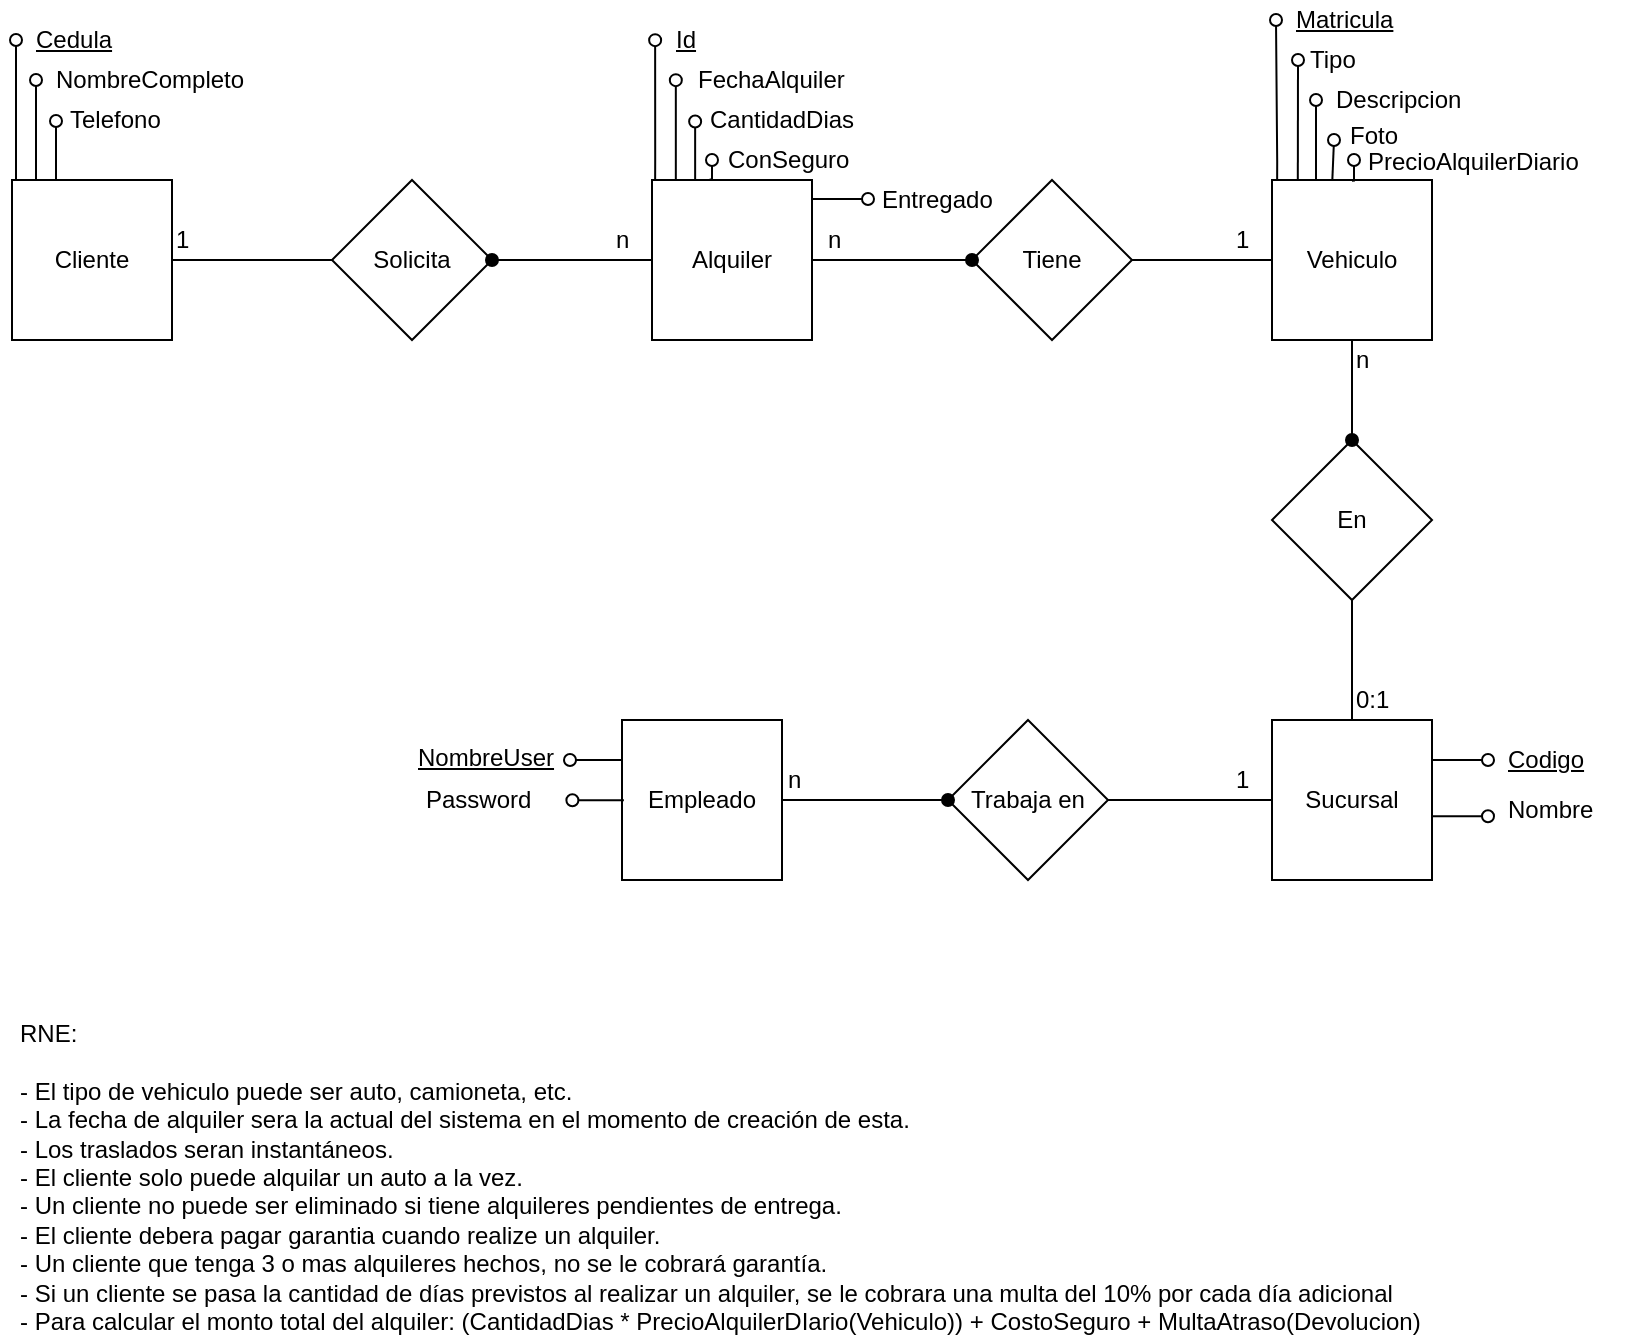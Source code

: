 <mxfile version="10.6.9" type="device"><diagram id="po540ESrq5zcvQqy8W3h" name="Page-1"><mxGraphModel dx="1058" dy="808" grid="1" gridSize="10" guides="1" tooltips="1" connect="1" arrows="1" fold="1" page="1" pageScale="1" pageWidth="1100" pageHeight="1700" math="0" shadow="0"><root><mxCell id="0"/><mxCell id="1" parent="0"/><mxCell id="EX8126EoBzWhlPgf1-ZG-1" value="Alquiler" style="whiteSpace=wrap;html=1;aspect=fixed;" parent="1" vertex="1"><mxGeometry x="400" y="90" width="80" height="80" as="geometry"/></mxCell><mxCell id="EX8126EoBzWhlPgf1-ZG-2" value="Cliente" style="whiteSpace=wrap;html=1;aspect=fixed;" parent="1" vertex="1"><mxGeometry x="80" y="90" width="80" height="80" as="geometry"/></mxCell><mxCell id="EX8126EoBzWhlPgf1-ZG-3" value="Vehiculo" style="whiteSpace=wrap;html=1;aspect=fixed;" parent="1" vertex="1"><mxGeometry x="710" y="90" width="80" height="80" as="geometry"/></mxCell><mxCell id="EX8126EoBzWhlPgf1-ZG-4" value="Sucursal" style="whiteSpace=wrap;html=1;aspect=fixed;" parent="1" vertex="1"><mxGeometry x="710" y="360" width="80" height="80" as="geometry"/></mxCell><mxCell id="EX8126EoBzWhlPgf1-ZG-6" value="Empleado" style="whiteSpace=wrap;html=1;aspect=fixed;" parent="1" vertex="1"><mxGeometry x="385" y="360" width="80" height="80" as="geometry"/></mxCell><mxCell id="EX8126EoBzWhlPgf1-ZG-13" style="edgeStyle=orthogonalEdgeStyle;rounded=0;orthogonalLoop=1;jettySize=auto;html=1;exitX=0;exitY=0.5;exitDx=0;exitDy=0;entryX=1;entryY=0.5;entryDx=0;entryDy=0;endArrow=none;endFill=0;" parent="1" source="EX8126EoBzWhlPgf1-ZG-7" target="EX8126EoBzWhlPgf1-ZG-2" edge="1"><mxGeometry relative="1" as="geometry"/></mxCell><mxCell id="EX8126EoBzWhlPgf1-ZG-7" value="Solicita" style="rhombus;whiteSpace=wrap;html=1;" parent="1" vertex="1"><mxGeometry x="240" y="90" width="80" height="80" as="geometry"/></mxCell><mxCell id="EX8126EoBzWhlPgf1-ZG-17" style="edgeStyle=orthogonalEdgeStyle;rounded=0;orthogonalLoop=1;jettySize=auto;html=1;exitX=1;exitY=0.5;exitDx=0;exitDy=0;entryX=0;entryY=0.5;entryDx=0;entryDy=0;endArrow=none;endFill=0;" parent="1" source="EX8126EoBzWhlPgf1-ZG-8" target="EX8126EoBzWhlPgf1-ZG-3" edge="1"><mxGeometry relative="1" as="geometry"/></mxCell><mxCell id="EX8126EoBzWhlPgf1-ZG-8" value="Tiene" style="rhombus;whiteSpace=wrap;html=1;" parent="1" vertex="1"><mxGeometry x="560" y="90" width="80" height="80" as="geometry"/></mxCell><mxCell id="EX8126EoBzWhlPgf1-ZG-25" style="edgeStyle=orthogonalEdgeStyle;rounded=0;orthogonalLoop=1;jettySize=auto;html=1;exitX=0.5;exitY=1;exitDx=0;exitDy=0;entryX=0.5;entryY=0;entryDx=0;entryDy=0;endArrow=none;endFill=0;" parent="1" source="EX8126EoBzWhlPgf1-ZG-9" target="EX8126EoBzWhlPgf1-ZG-4" edge="1"><mxGeometry relative="1" as="geometry"/></mxCell><mxCell id="EX8126EoBzWhlPgf1-ZG-9" value="En" style="rhombus;whiteSpace=wrap;html=1;" parent="1" vertex="1"><mxGeometry x="710" y="220" width="80" height="80" as="geometry"/></mxCell><mxCell id="EX8126EoBzWhlPgf1-ZG-21" style="edgeStyle=orthogonalEdgeStyle;rounded=0;orthogonalLoop=1;jettySize=auto;html=1;exitX=1;exitY=0.5;exitDx=0;exitDy=0;entryX=0;entryY=0.5;entryDx=0;entryDy=0;endArrow=none;endFill=0;" parent="1" source="EX8126EoBzWhlPgf1-ZG-10" target="EX8126EoBzWhlPgf1-ZG-4" edge="1"><mxGeometry relative="1" as="geometry"/></mxCell><mxCell id="EX8126EoBzWhlPgf1-ZG-10" value="Trabaja en" style="rhombus;whiteSpace=wrap;html=1;" parent="1" vertex="1"><mxGeometry x="548" y="360" width="80" height="80" as="geometry"/></mxCell><mxCell id="EX8126EoBzWhlPgf1-ZG-14" style="edgeStyle=orthogonalEdgeStyle;rounded=0;orthogonalLoop=1;jettySize=auto;html=1;exitX=0;exitY=0.5;exitDx=0;exitDy=0;entryX=1;entryY=0.5;entryDx=0;entryDy=0;endArrow=oval;endFill=1;" parent="1" source="EX8126EoBzWhlPgf1-ZG-1" target="EX8126EoBzWhlPgf1-ZG-7" edge="1"><mxGeometry relative="1" as="geometry"/></mxCell><mxCell id="EX8126EoBzWhlPgf1-ZG-18" value="1" style="text;html=1;resizable=0;points=[];autosize=1;align=left;verticalAlign=top;spacingTop=-4;" parent="1" vertex="1"><mxGeometry x="160" y="110" width="20" height="20" as="geometry"/></mxCell><mxCell id="EX8126EoBzWhlPgf1-ZG-19" value="n" style="text;html=1;resizable=0;points=[];autosize=1;align=left;verticalAlign=top;spacingTop=-4;" parent="1" vertex="1"><mxGeometry x="380" y="110" width="20" height="20" as="geometry"/></mxCell><mxCell id="EX8126EoBzWhlPgf1-ZG-20" style="edgeStyle=orthogonalEdgeStyle;rounded=0;orthogonalLoop=1;jettySize=auto;html=1;exitX=1;exitY=0.5;exitDx=0;exitDy=0;entryX=0;entryY=0.5;entryDx=0;entryDy=0;endArrow=oval;endFill=1;" parent="1" source="EX8126EoBzWhlPgf1-ZG-6" target="EX8126EoBzWhlPgf1-ZG-10" edge="1"><mxGeometry relative="1" as="geometry"/></mxCell><mxCell id="EX8126EoBzWhlPgf1-ZG-22" value="1" style="text;html=1;resizable=0;points=[];autosize=1;align=left;verticalAlign=top;spacingTop=-4;" parent="1" vertex="1"><mxGeometry x="690" y="380" width="20" height="20" as="geometry"/></mxCell><mxCell id="EX8126EoBzWhlPgf1-ZG-23" value="n" style="text;html=1;resizable=0;points=[];autosize=1;align=left;verticalAlign=top;spacingTop=-4;" parent="1" vertex="1"><mxGeometry x="466" y="380" width="20" height="20" as="geometry"/></mxCell><mxCell id="EX8126EoBzWhlPgf1-ZG-24" style="edgeStyle=orthogonalEdgeStyle;rounded=0;orthogonalLoop=1;jettySize=auto;html=1;exitX=0.5;exitY=1;exitDx=0;exitDy=0;entryX=0.5;entryY=0;entryDx=0;entryDy=0;endArrow=oval;endFill=1;" parent="1" source="EX8126EoBzWhlPgf1-ZG-3" target="EX8126EoBzWhlPgf1-ZG-9" edge="1"><mxGeometry relative="1" as="geometry"/></mxCell><mxCell id="EX8126EoBzWhlPgf1-ZG-26" value="0:1" style="text;html=1;resizable=0;points=[];autosize=1;align=left;verticalAlign=top;spacingTop=-4;" parent="1" vertex="1"><mxGeometry x="750" y="340" width="30" height="20" as="geometry"/></mxCell><mxCell id="EX8126EoBzWhlPgf1-ZG-27" value="n" style="text;html=1;resizable=0;points=[];autosize=1;align=left;verticalAlign=top;spacingTop=-4;" parent="1" vertex="1"><mxGeometry x="750" y="170" width="20" height="20" as="geometry"/></mxCell><mxCell id="EX8126EoBzWhlPgf1-ZG-28" value="n" style="text;html=1;resizable=0;points=[];autosize=1;align=left;verticalAlign=top;spacingTop=-4;" parent="1" vertex="1"><mxGeometry x="486" y="110" width="20" height="20" as="geometry"/></mxCell><mxCell id="EX8126EoBzWhlPgf1-ZG-29" value="1" style="text;html=1;resizable=0;points=[];autosize=1;align=left;verticalAlign=top;spacingTop=-4;" parent="1" vertex="1"><mxGeometry x="690" y="110" width="20" height="20" as="geometry"/></mxCell><mxCell id="EX8126EoBzWhlPgf1-ZG-31" value="&lt;u&gt;Cedula&lt;/u&gt;" style="text;html=1;resizable=0;points=[];autosize=1;align=left;verticalAlign=top;spacingTop=-4;rotation=0;" parent="1" vertex="1"><mxGeometry x="90" y="10" width="50" height="20" as="geometry"/></mxCell><mxCell id="EX8126EoBzWhlPgf1-ZG-32" style="edgeStyle=orthogonalEdgeStyle;rounded=0;html=1;endArrow=oval;endFill=0;jettySize=auto;orthogonalLoop=1;strokeColor=#000000;fontSize=12;" parent="1" edge="1"><mxGeometry relative="1" as="geometry"><mxPoint x="82" y="20" as="targetPoint"/><mxPoint x="82" y="90" as="sourcePoint"/><Array as="points"><mxPoint x="82" y="80"/><mxPoint x="82" y="59"/></Array></mxGeometry></mxCell><mxCell id="EX8126EoBzWhlPgf1-ZG-33" style="edgeStyle=orthogonalEdgeStyle;rounded=0;html=1;endArrow=oval;endFill=0;jettySize=auto;orthogonalLoop=1;strokeColor=#000000;fontSize=12;" parent="1" edge="1"><mxGeometry relative="1" as="geometry"><mxPoint x="92" y="40" as="targetPoint"/><mxPoint x="92" y="90" as="sourcePoint"/><Array as="points"><mxPoint x="92" y="90"/><mxPoint x="92" y="69"/></Array></mxGeometry></mxCell><mxCell id="EX8126EoBzWhlPgf1-ZG-35" value="NombreCompleto" style="text;html=1;resizable=0;points=[];autosize=1;align=left;verticalAlign=top;spacingTop=-4;" parent="1" vertex="1"><mxGeometry x="100" y="30" width="110" height="20" as="geometry"/></mxCell><mxCell id="EX8126EoBzWhlPgf1-ZG-36" style="edgeStyle=orthogonalEdgeStyle;rounded=0;html=1;endArrow=oval;endFill=0;jettySize=auto;orthogonalLoop=1;strokeColor=#000000;fontSize=12;" parent="1" edge="1"><mxGeometry relative="1" as="geometry"><mxPoint x="102" y="60.5" as="targetPoint"/><mxPoint x="102" y="90" as="sourcePoint"/><Array as="points"><mxPoint x="102.5" y="90"/><mxPoint x="102.5" y="69"/></Array></mxGeometry></mxCell><mxCell id="EX8126EoBzWhlPgf1-ZG-38" value="Telefono" style="text;html=1;resizable=0;points=[];autosize=1;align=left;verticalAlign=top;spacingTop=-4;" parent="1" vertex="1"><mxGeometry x="107" y="50" width="60" height="20" as="geometry"/></mxCell><mxCell id="EX8126EoBzWhlPgf1-ZG-39" value="&lt;u&gt;Id&lt;/u&gt;" style="text;html=1;resizable=0;points=[];autosize=1;align=left;verticalAlign=top;spacingTop=-4;rotation=0;" parent="1" vertex="1"><mxGeometry x="409.569" y="10" width="30" height="20" as="geometry"/></mxCell><mxCell id="EX8126EoBzWhlPgf1-ZG-40" style="edgeStyle=orthogonalEdgeStyle;rounded=0;html=1;endArrow=oval;endFill=0;jettySize=auto;orthogonalLoop=1;strokeColor=#000000;fontSize=12;" parent="1" edge="1"><mxGeometry relative="1" as="geometry"><mxPoint x="401.569" y="20.069" as="targetPoint"/><mxPoint x="401.569" y="89.724" as="sourcePoint"/><Array as="points"><mxPoint x="401.569" y="80"/><mxPoint x="401.569" y="59"/></Array></mxGeometry></mxCell><mxCell id="EX8126EoBzWhlPgf1-ZG-41" style="edgeStyle=orthogonalEdgeStyle;rounded=0;html=1;endArrow=oval;endFill=0;jettySize=auto;orthogonalLoop=1;strokeColor=#000000;fontSize=12;" parent="1" edge="1"><mxGeometry relative="1" as="geometry"><mxPoint x="411.914" y="40.069" as="targetPoint"/><mxPoint x="411.914" y="89.724" as="sourcePoint"/><Array as="points"><mxPoint x="411.569" y="90"/><mxPoint x="411.569" y="69"/></Array></mxGeometry></mxCell><mxCell id="EX8126EoBzWhlPgf1-ZG-42" style="edgeStyle=orthogonalEdgeStyle;rounded=0;html=1;endArrow=oval;endFill=0;jettySize=auto;orthogonalLoop=1;strokeColor=#000000;fontSize=12;" parent="1" edge="1"><mxGeometry relative="1" as="geometry"><mxPoint x="421.569" y="60.759" as="targetPoint"/><mxPoint x="421.569" y="89.724" as="sourcePoint"/><Array as="points"><mxPoint x="422.069" y="90"/><mxPoint x="422.069" y="69"/></Array></mxGeometry></mxCell><mxCell id="EX8126EoBzWhlPgf1-ZG-43" value="CantidadDias" style="text;html=1;resizable=0;points=[];autosize=1;align=left;verticalAlign=top;spacingTop=-4;" parent="1" vertex="1"><mxGeometry x="426.569" y="50" width="90" height="20" as="geometry"/></mxCell><mxCell id="EX8126EoBzWhlPgf1-ZG-44" value="FechaAlquiler" style="text;html=1;resizable=0;points=[];autosize=1;align=left;verticalAlign=top;spacingTop=-4;" parent="1" vertex="1"><mxGeometry x="421" y="30" width="90" height="20" as="geometry"/></mxCell><mxCell id="EX8126EoBzWhlPgf1-ZG-45" style="edgeStyle=orthogonalEdgeStyle;rounded=0;html=1;endArrow=oval;endFill=0;jettySize=auto;orthogonalLoop=1;strokeColor=#000000;fontSize=12;" parent="1" edge="1"><mxGeometry relative="1" as="geometry"><mxPoint x="430" y="80" as="targetPoint"/><mxPoint x="428.81" y="89.724" as="sourcePoint"/><Array as="points"><mxPoint x="430" y="90"/></Array></mxGeometry></mxCell><mxCell id="EX8126EoBzWhlPgf1-ZG-46" value="ConSeguro" style="text;html=1;resizable=0;points=[];autosize=1;align=left;verticalAlign=top;spacingTop=-4;" parent="1" vertex="1"><mxGeometry x="436" y="70" width="80" height="20" as="geometry"/></mxCell><mxCell id="EX8126EoBzWhlPgf1-ZG-51" style="edgeStyle=orthogonalEdgeStyle;rounded=0;html=1;endArrow=oval;endFill=0;jettySize=auto;orthogonalLoop=1;strokeColor=#000000;fontSize=12;" parent="1" edge="1"><mxGeometry relative="1" as="geometry"><mxPoint x="712" y="10" as="targetPoint"/><mxPoint x="712.569" y="90.224" as="sourcePoint"/><Array as="points"><mxPoint x="712.828" y="80.5"/><mxPoint x="712.828" y="59.5"/></Array></mxGeometry></mxCell><mxCell id="EX8126EoBzWhlPgf1-ZG-52" style="edgeStyle=orthogonalEdgeStyle;rounded=0;html=1;endArrow=oval;endFill=0;jettySize=auto;orthogonalLoop=1;strokeColor=#000000;fontSize=12;" parent="1" edge="1"><mxGeometry relative="1" as="geometry"><mxPoint x="723" y="30" as="targetPoint"/><mxPoint x="722.914" y="90.224" as="sourcePoint"/><Array as="points"><mxPoint x="722.828" y="90.5"/><mxPoint x="722.828" y="69.5"/></Array></mxGeometry></mxCell><mxCell id="EX8126EoBzWhlPgf1-ZG-54" style="edgeStyle=orthogonalEdgeStyle;rounded=0;html=1;endArrow=oval;endFill=0;jettySize=auto;orthogonalLoop=1;strokeColor=#000000;fontSize=12;" parent="1" edge="1"><mxGeometry relative="1" as="geometry"><mxPoint x="741" y="70" as="targetPoint"/><mxPoint x="740.155" y="90.224" as="sourcePoint"/><Array as="points"><mxPoint x="740.828" y="90.5"/><mxPoint x="740.828" y="69.5"/></Array></mxGeometry></mxCell><mxCell id="EX8126EoBzWhlPgf1-ZG-55" value="&lt;u&gt;Matricula&lt;/u&gt;" style="text;html=1;resizable=0;points=[];autosize=1;align=left;verticalAlign=top;spacingTop=-4;" parent="1" vertex="1"><mxGeometry x="720" width="60" height="20" as="geometry"/></mxCell><mxCell id="EX8126EoBzWhlPgf1-ZG-56" value="Tipo" style="text;html=1;resizable=0;points=[];autosize=1;align=left;verticalAlign=top;spacingTop=-4;" parent="1" vertex="1"><mxGeometry x="727" y="20" width="40" height="20" as="geometry"/></mxCell><mxCell id="EX8126EoBzWhlPgf1-ZG-57" value="Descripcion" style="text;html=1;resizable=0;points=[];autosize=1;align=left;verticalAlign=top;spacingTop=-4;" parent="1" vertex="1"><mxGeometry x="740" y="40" width="80" height="20" as="geometry"/></mxCell><mxCell id="EX8126EoBzWhlPgf1-ZG-58" value="Foto" style="text;html=1;resizable=0;points=[];autosize=1;align=left;verticalAlign=top;spacingTop=-4;" parent="1" vertex="1"><mxGeometry x="747" y="58" width="40" height="20" as="geometry"/></mxCell><mxCell id="EX8126EoBzWhlPgf1-ZG-60" style="edgeStyle=orthogonalEdgeStyle;rounded=0;html=1;endArrow=oval;endFill=0;jettySize=auto;orthogonalLoop=1;strokeColor=#000000;fontSize=12;" parent="1" edge="1"><mxGeometry relative="1" as="geometry"><mxPoint x="732" y="50" as="targetPoint"/><mxPoint x="732" y="89.833" as="sourcePoint"/><Array as="points"><mxPoint x="731.828" y="90"/><mxPoint x="731.828" y="69"/></Array></mxGeometry></mxCell><mxCell id="EX8126EoBzWhlPgf1-ZG-62" style="edgeStyle=orthogonalEdgeStyle;rounded=0;html=1;endArrow=oval;endFill=0;jettySize=auto;orthogonalLoop=1;strokeColor=#000000;fontSize=12;" parent="1" edge="1"><mxGeometry relative="1" as="geometry"><mxPoint x="751" y="80" as="targetPoint"/><mxPoint x="750" y="90.333" as="sourcePoint"/><Array as="points"><mxPoint x="750.828" y="90.5"/><mxPoint x="750.828" y="69.5"/></Array></mxGeometry></mxCell><mxCell id="EX8126EoBzWhlPgf1-ZG-64" value="PrecioAlquilerDiario" style="text;html=1;resizable=0;points=[];autosize=1;align=left;verticalAlign=top;spacingTop=-4;" parent="1" vertex="1"><mxGeometry x="756" y="71" width="120" height="20" as="geometry"/></mxCell><mxCell id="EX8126EoBzWhlPgf1-ZG-68" style="edgeStyle=orthogonalEdgeStyle;rounded=0;html=1;endArrow=oval;endFill=0;jettySize=auto;orthogonalLoop=1;strokeColor=#000000;fontSize=12;exitX=1;exitY=0.25;exitDx=0;exitDy=0;" parent="1" source="EX8126EoBzWhlPgf1-ZG-4" edge="1"><mxGeometry relative="1" as="geometry"><mxPoint x="818" y="380" as="targetPoint"/><mxPoint x="818.5" y="409.667" as="sourcePoint"/><Array as="points"><mxPoint x="818" y="380"/><mxPoint x="818" y="380"/></Array></mxGeometry></mxCell><mxCell id="EX8126EoBzWhlPgf1-ZG-70" style="edgeStyle=orthogonalEdgeStyle;rounded=0;html=1;endArrow=oval;endFill=0;jettySize=auto;orthogonalLoop=1;strokeColor=#000000;fontSize=12;exitX=1;exitY=0.25;exitDx=0;exitDy=0;" parent="1" edge="1"><mxGeometry relative="1" as="geometry"><mxPoint x="818" y="408" as="targetPoint"/><mxPoint x="790.19" y="408.095" as="sourcePoint"/><Array as="points"><mxPoint x="818" y="408"/><mxPoint x="818" y="408"/></Array></mxGeometry></mxCell><mxCell id="EX8126EoBzWhlPgf1-ZG-71" value="&lt;u&gt;Codigo&lt;/u&gt;" style="text;html=1;resizable=0;points=[];autosize=1;align=left;verticalAlign=top;spacingTop=-4;" parent="1" vertex="1"><mxGeometry x="826" y="370" width="50" height="20" as="geometry"/></mxCell><mxCell id="EX8126EoBzWhlPgf1-ZG-72" value="Nombre" style="text;html=1;resizable=0;points=[];autosize=1;align=left;verticalAlign=top;spacingTop=-4;" parent="1" vertex="1"><mxGeometry x="826" y="395" width="60" height="20" as="geometry"/></mxCell><mxCell id="EX8126EoBzWhlPgf1-ZG-73" style="edgeStyle=orthogonalEdgeStyle;rounded=0;html=1;endArrow=oval;endFill=0;jettySize=auto;orthogonalLoop=1;strokeColor=#000000;fontSize=12;exitX=0;exitY=0.25;exitDx=0;exitDy=0;" parent="1" source="EX8126EoBzWhlPgf1-ZG-6" edge="1"><mxGeometry relative="1" as="geometry"><mxPoint x="359" y="380" as="targetPoint"/><mxPoint x="330.833" y="390" as="sourcePoint"/><Array as="points"><mxPoint x="359" y="380"/></Array></mxGeometry></mxCell><mxCell id="EX8126EoBzWhlPgf1-ZG-74" value="&lt;u&gt;NombreUser&lt;/u&gt;" style="text;html=1;resizable=0;points=[];autosize=1;align=left;verticalAlign=top;spacingTop=-4;" parent="1" vertex="1"><mxGeometry x="281" y="369" width="80" height="20" as="geometry"/></mxCell><mxCell id="EX8126EoBzWhlPgf1-ZG-76" style="edgeStyle=orthogonalEdgeStyle;rounded=0;html=1;endArrow=oval;endFill=0;jettySize=auto;orthogonalLoop=1;strokeColor=#000000;fontSize=12;exitX=0;exitY=0.25;exitDx=0;exitDy=0;" parent="1" edge="1"><mxGeometry relative="1" as="geometry"><mxPoint x="360.238" y="400.095" as="targetPoint"/><mxPoint x="385.952" y="400.095" as="sourcePoint"/><Array as="points"><mxPoint x="360" y="400"/></Array></mxGeometry></mxCell><mxCell id="EX8126EoBzWhlPgf1-ZG-78" value="Password" style="text;html=1;resizable=0;points=[];autosize=1;align=left;verticalAlign=top;spacingTop=-4;" parent="1" vertex="1"><mxGeometry x="285" y="390" width="70" height="20" as="geometry"/></mxCell><mxCell id="EX8126EoBzWhlPgf1-ZG-79" value="RNE:&lt;br&gt;&lt;br&gt;- El tipo de vehiculo puede ser auto, camioneta, etc.&lt;br&gt;- La fecha de alquiler sera la actual del sistema en el momento de creación de esta.&lt;br&gt;- Los traslados seran instantáneos.&lt;br&gt;- El cliente solo puede alquilar un auto a la vez.&lt;br&gt;- Un cliente no puede ser eliminado si tiene alquileres pendientes de entrega.&lt;br&gt;- El cliente debera pagar garantia cuando realize un alquiler.&lt;br&gt;- Un cliente que tenga 3 o mas alquileres hechos, no se le cobrará garantía.&lt;br&gt;- Si un cliente se pasa la cantidad de días previstos al realizar un alquiler, se le cobrara una multa del 10% por cada día adicional&lt;br&gt;- Para calcular el monto total del alquiler: (CantidadDias * PrecioAlquilerDIario(Vehiculo)) + CostoSeguro + MultaAtraso(Devolucion)&lt;br&gt;" style="text;html=1;resizable=0;points=[];autosize=1;align=left;verticalAlign=top;spacingTop=-4;" parent="1" vertex="1"><mxGeometry x="82" y="507" width="720" height="160" as="geometry"/></mxCell><mxCell id="EX8126EoBzWhlPgf1-ZG-16" style="edgeStyle=orthogonalEdgeStyle;rounded=0;orthogonalLoop=1;jettySize=auto;html=1;exitX=1;exitY=0.5;exitDx=0;exitDy=0;entryX=0;entryY=0.5;entryDx=0;entryDy=0;endArrow=oval;endFill=1;" parent="1" source="EX8126EoBzWhlPgf1-ZG-1" target="EX8126EoBzWhlPgf1-ZG-8" edge="1"><mxGeometry relative="1" as="geometry"/></mxCell><mxCell id="vp0j_79bUQqu1X6V3l48-1" style="edgeStyle=orthogonalEdgeStyle;rounded=0;html=1;endArrow=oval;endFill=0;jettySize=auto;orthogonalLoop=1;strokeColor=#000000;fontSize=12;exitX=1;exitY=0.25;exitDx=0;exitDy=0;" parent="1" edge="1"><mxGeometry relative="1" as="geometry"><mxPoint x="508" y="99.5" as="targetPoint"/><mxPoint x="480" y="99.5" as="sourcePoint"/><Array as="points"><mxPoint x="508" y="99.5"/><mxPoint x="508" y="99.5"/></Array></mxGeometry></mxCell><mxCell id="vp0j_79bUQqu1X6V3l48-2" value="Entregado" style="text;html=1;resizable=0;points=[];autosize=1;align=left;verticalAlign=top;spacingTop=-4;" parent="1" vertex="1"><mxGeometry x="513" y="90" width="70" height="20" as="geometry"/></mxCell></root></mxGraphModel></diagram></mxfile>